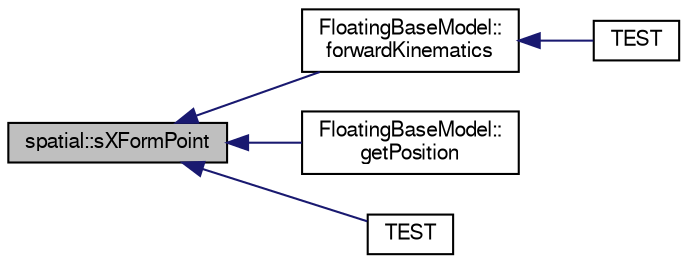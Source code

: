 digraph "spatial::sXFormPoint"
{
  edge [fontname="FreeSans",fontsize="10",labelfontname="FreeSans",labelfontsize="10"];
  node [fontname="FreeSans",fontsize="10",shape=record];
  rankdir="LR";
  Node1 [label="spatial::sXFormPoint",height=0.2,width=0.4,color="black", fillcolor="grey75", style="filled", fontcolor="black"];
  Node1 -> Node2 [dir="back",color="midnightblue",fontsize="10",style="solid",fontname="FreeSans"];
  Node2 [label="FloatingBaseModel::\lforwardKinematics",height=0.2,width=0.4,color="black", fillcolor="white", style="filled",URL="$d6/db1/class_floating_base_model.html#a4c4c27d3bc26c3ad1a3306d16b57f085"];
  Node2 -> Node3 [dir="back",color="midnightblue",fontsize="10",style="solid",fontname="FreeSans"];
  Node3 [label="TEST",height=0.2,width=0.4,color="black", fillcolor="white", style="filled",URL="$d4/dc6/test__cheetah3__model_8cpp.html#ae0a791e1383a7227ea33c31f94bca12d"];
  Node1 -> Node4 [dir="back",color="midnightblue",fontsize="10",style="solid",fontname="FreeSans"];
  Node4 [label="FloatingBaseModel::\lgetPosition",height=0.2,width=0.4,color="black", fillcolor="white", style="filled",URL="$d6/db1/class_floating_base_model.html#a6a46aad02aba5eae6cb0a6cda14780ce"];
  Node1 -> Node5 [dir="back",color="midnightblue",fontsize="10",style="solid",fontname="FreeSans"];
  Node5 [label="TEST",height=0.2,width=0.4,color="black", fillcolor="white", style="filled",URL="$d3/dc1/test__spatial_8cpp.html#adb9f5cc98a8c39b15edb7f5b93be9bd2"];
}
